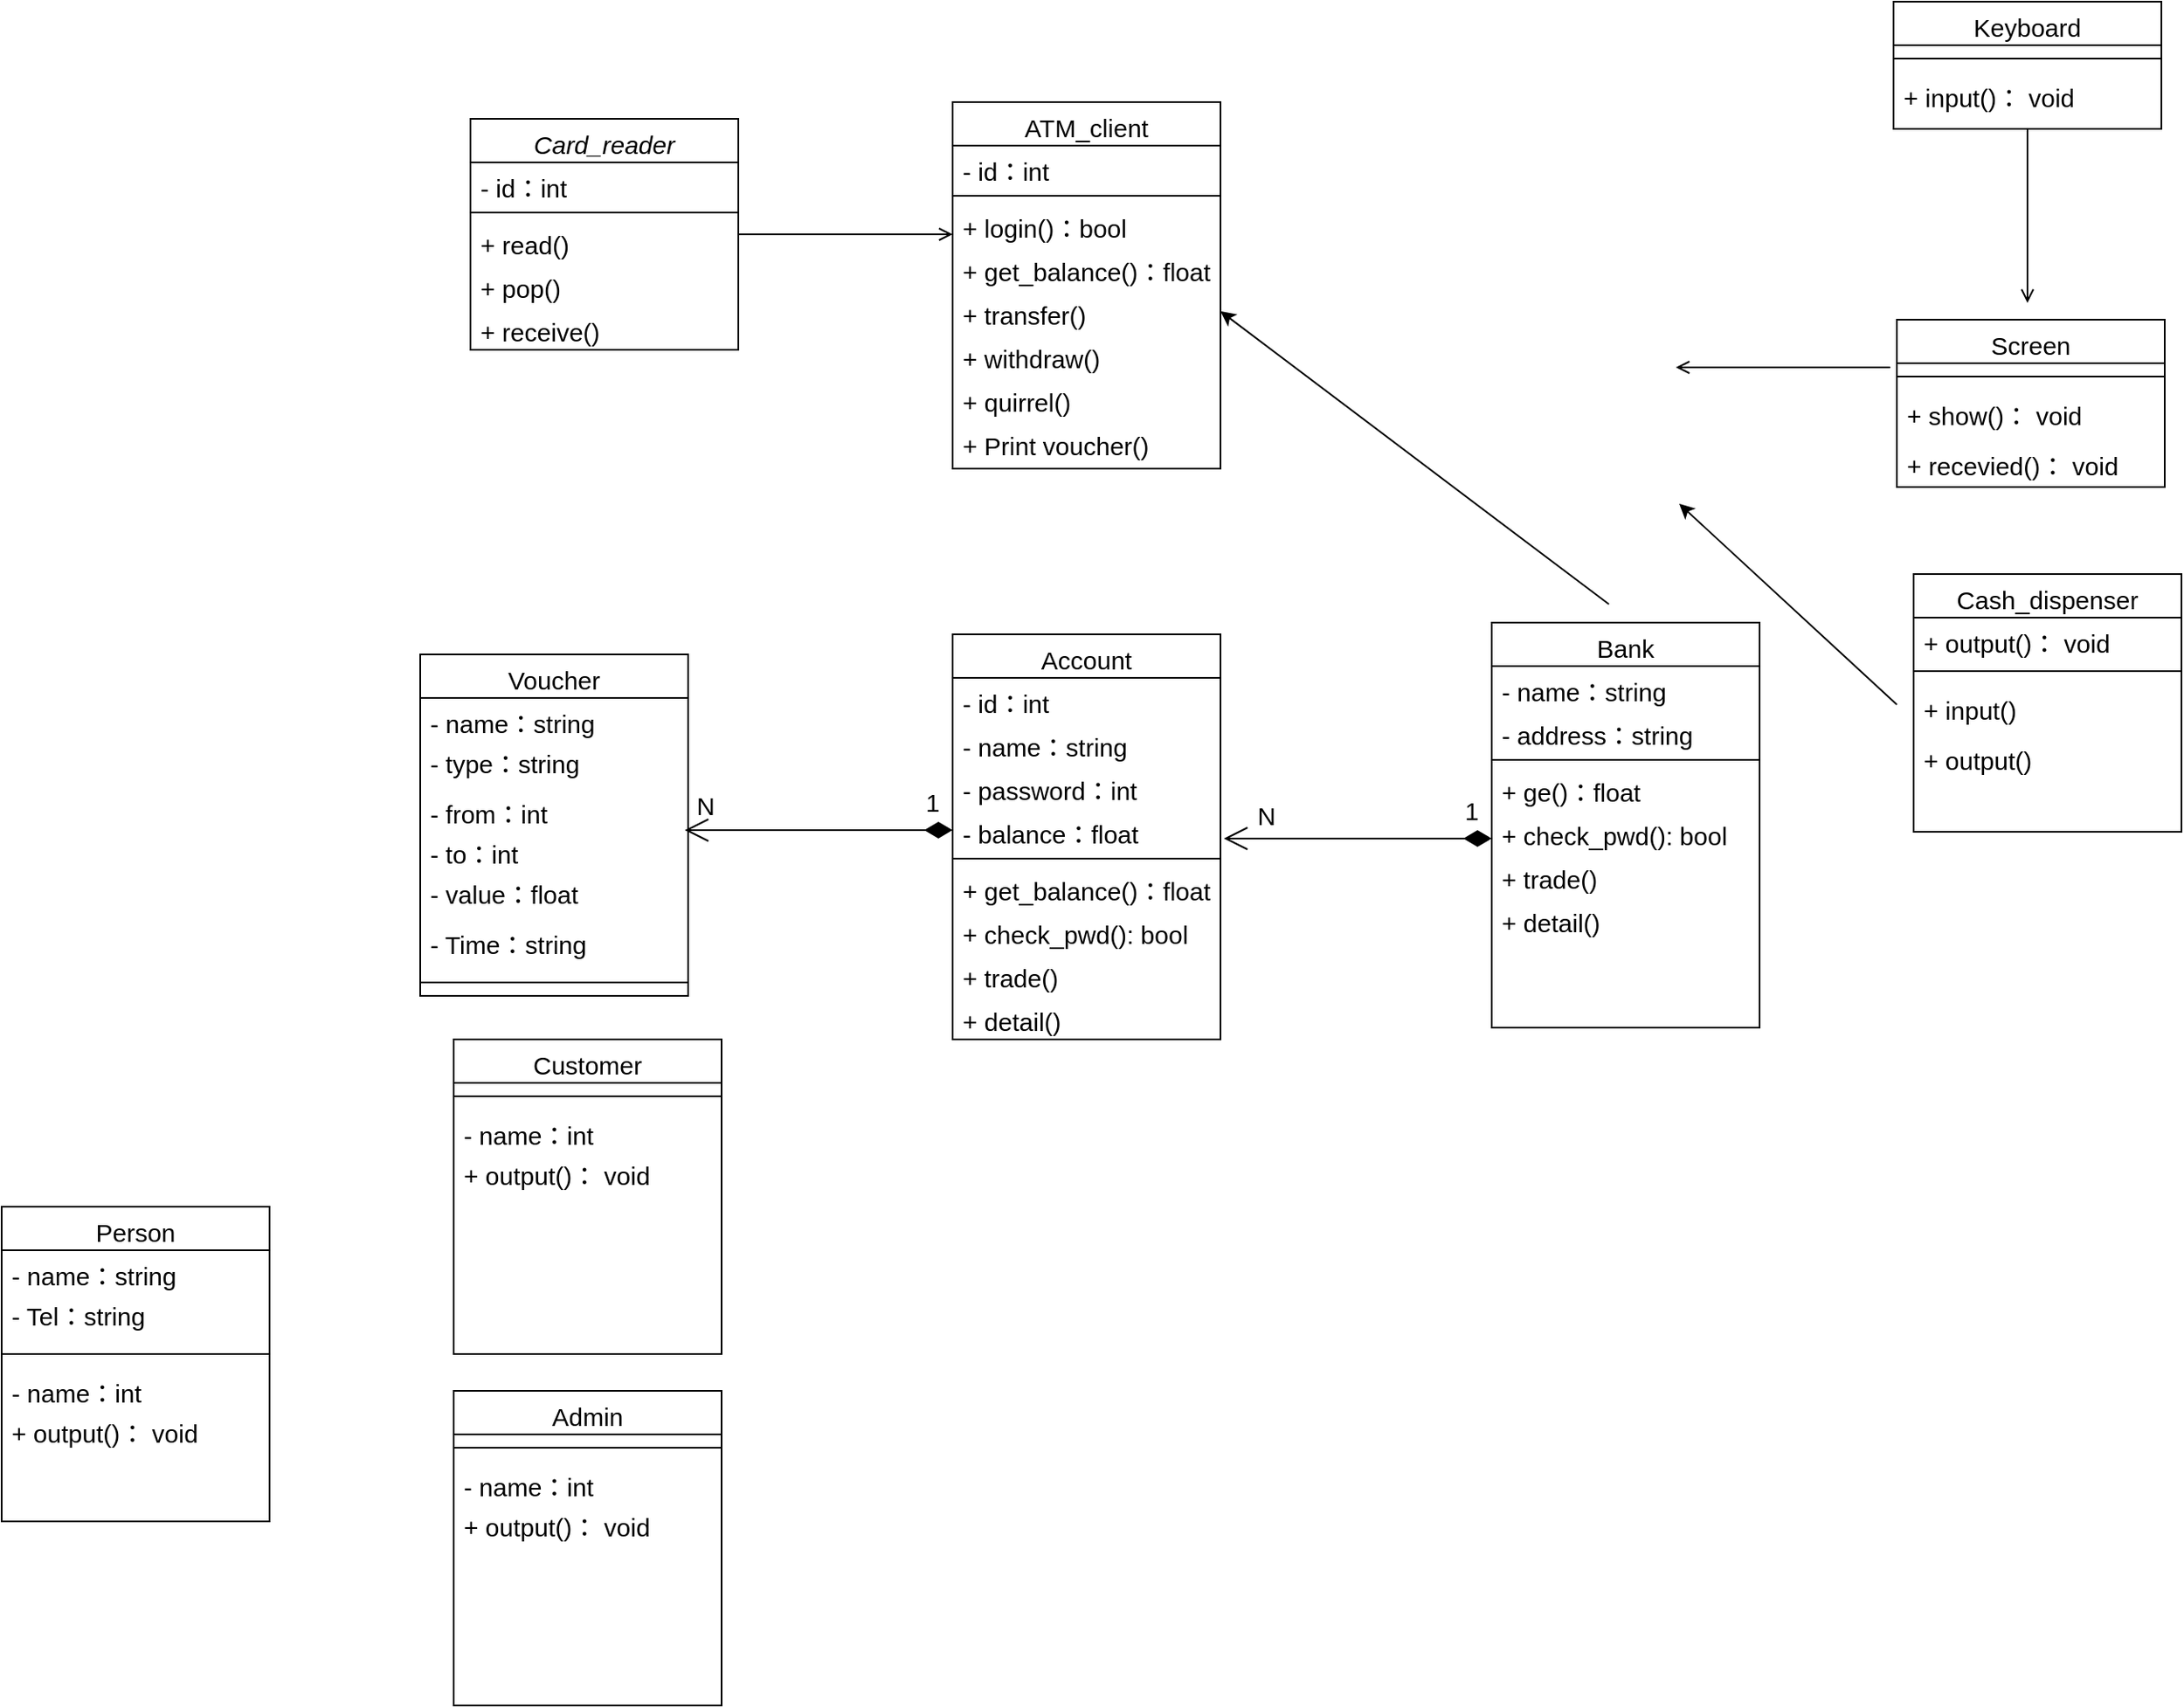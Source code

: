 <mxfile version="16.6.1" type="device"><diagram id="C5RBs43oDa-KdzZeNtuy" name="Page-1"><mxGraphModel dx="1876" dy="579" grid="1" gridSize="10" guides="1" tooltips="1" connect="1" arrows="1" fold="1" page="1" pageScale="1" pageWidth="827" pageHeight="1169" math="0" shadow="0"><root><mxCell id="WIyWlLk6GJQsqaUBKTNV-0"/><mxCell id="WIyWlLk6GJQsqaUBKTNV-1" parent="WIyWlLk6GJQsqaUBKTNV-0"/><mxCell id="zkfFHV4jXpPFQw0GAbJ--0" value="Card_reader" style="swimlane;fontStyle=2;align=center;verticalAlign=top;childLayout=stackLayout;horizontal=1;startSize=26;horizontalStack=0;resizeParent=1;resizeLast=0;collapsible=1;marginBottom=0;rounded=0;shadow=0;strokeWidth=1;fontSize=15;" parent="WIyWlLk6GJQsqaUBKTNV-1" vertex="1"><mxGeometry x="150" y="130" width="160" height="138" as="geometry"><mxRectangle x="220" y="120" width="160" height="26" as="alternateBounds"/></mxGeometry></mxCell><mxCell id="zkfFHV4jXpPFQw0GAbJ--1" value="- id：int" style="text;align=left;verticalAlign=top;spacingLeft=4;spacingRight=4;overflow=hidden;rotatable=0;points=[[0,0.5],[1,0.5]];portConstraint=eastwest;fontStyle=0;fontSize=15;" parent="zkfFHV4jXpPFQw0GAbJ--0" vertex="1"><mxGeometry y="26" width="160" height="26" as="geometry"/></mxCell><mxCell id="zkfFHV4jXpPFQw0GAbJ--4" value="" style="line;html=1;strokeWidth=1;align=left;verticalAlign=middle;spacingTop=-1;spacingLeft=3;spacingRight=3;rotatable=0;labelPosition=right;points=[];portConstraint=eastwest;fontStyle=0;fontSize=15;" parent="zkfFHV4jXpPFQw0GAbJ--0" vertex="1"><mxGeometry y="52" width="160" height="8" as="geometry"/></mxCell><mxCell id="zkfFHV4jXpPFQw0GAbJ--5" value="+ read()" style="text;align=left;verticalAlign=top;spacingLeft=4;spacingRight=4;overflow=hidden;rotatable=0;points=[[0,0.5],[1,0.5]];portConstraint=eastwest;fontStyle=0;fontSize=15;" parent="zkfFHV4jXpPFQw0GAbJ--0" vertex="1"><mxGeometry y="60" width="160" height="26" as="geometry"/></mxCell><mxCell id="6kqfR4-N1FZ2NtCzxqvs-0" value="+ pop()" style="text;align=left;verticalAlign=top;spacingLeft=4;spacingRight=4;overflow=hidden;rotatable=0;points=[[0,0.5],[1,0.5]];portConstraint=eastwest;fontStyle=0;fontSize=15;" vertex="1" parent="zkfFHV4jXpPFQw0GAbJ--0"><mxGeometry y="86" width="160" height="26" as="geometry"/></mxCell><mxCell id="6kqfR4-N1FZ2NtCzxqvs-1" value="+ receive()" style="text;align=left;verticalAlign=top;spacingLeft=4;spacingRight=4;overflow=hidden;rotatable=0;points=[[0,0.5],[1,0.5]];portConstraint=eastwest;fontStyle=0;fontSize=15;" vertex="1" parent="zkfFHV4jXpPFQw0GAbJ--0"><mxGeometry y="112" width="160" height="26" as="geometry"/></mxCell><mxCell id="zkfFHV4jXpPFQw0GAbJ--26" value="" style="endArrow=open;shadow=0;strokeWidth=1;rounded=0;endFill=1;edgeStyle=elbowEdgeStyle;elbow=vertical;fontStyle=0;fontSize=15;" parent="WIyWlLk6GJQsqaUBKTNV-1" source="zkfFHV4jXpPFQw0GAbJ--0" edge="1"><mxGeometry x="0.5" y="41" relative="1" as="geometry"><mxPoint x="310" y="202" as="sourcePoint"/><mxPoint x="438" y="199" as="targetPoint"/><mxPoint x="-40" y="32" as="offset"/></mxGeometry></mxCell><mxCell id="6kqfR4-N1FZ2NtCzxqvs-7" value="" style="endArrow=open;shadow=0;strokeWidth=1;rounded=0;endFill=1;edgeStyle=elbowEdgeStyle;elbow=vertical;fontStyle=0;fontSize=15;" edge="1" parent="WIyWlLk6GJQsqaUBKTNV-1"><mxGeometry x="0.5" y="41" relative="1" as="geometry"><mxPoint x="998" y="278.5" as="sourcePoint"/><mxPoint x="870" y="278.5" as="targetPoint"/><mxPoint x="-40" y="32" as="offset"/></mxGeometry></mxCell><mxCell id="6kqfR4-N1FZ2NtCzxqvs-8" value="Screen" style="swimlane;fontStyle=0;align=center;verticalAlign=top;childLayout=stackLayout;horizontal=1;startSize=26;horizontalStack=0;resizeParent=1;resizeLast=0;collapsible=1;marginBottom=0;rounded=0;shadow=0;strokeWidth=1;fontSize=15;" vertex="1" parent="WIyWlLk6GJQsqaUBKTNV-1"><mxGeometry x="1002" y="250" width="160" height="100" as="geometry"><mxRectangle x="550" y="140" width="160" height="26" as="alternateBounds"/></mxGeometry></mxCell><mxCell id="6kqfR4-N1FZ2NtCzxqvs-12" value="" style="line;html=1;strokeWidth=1;align=left;verticalAlign=middle;spacingTop=-1;spacingLeft=3;spacingRight=3;rotatable=0;labelPosition=right;points=[];portConstraint=eastwest;fontStyle=0;fontSize=15;" vertex="1" parent="6kqfR4-N1FZ2NtCzxqvs-8"><mxGeometry y="26" width="160" height="16" as="geometry"/></mxCell><mxCell id="6kqfR4-N1FZ2NtCzxqvs-25" value="+ show()： void" style="text;align=left;verticalAlign=top;spacingLeft=4;spacingRight=4;overflow=hidden;rotatable=0;points=[[0,0.5],[1,0.5]];portConstraint=eastwest;fontStyle=0;fontSize=15;" vertex="1" parent="6kqfR4-N1FZ2NtCzxqvs-8"><mxGeometry y="42" width="160" height="30" as="geometry"/></mxCell><mxCell id="6kqfR4-N1FZ2NtCzxqvs-26" value="+ recevied()： void" style="text;align=left;verticalAlign=top;spacingLeft=4;spacingRight=4;overflow=hidden;rotatable=0;points=[[0,0.5],[1,0.5]];portConstraint=eastwest;fontStyle=0;fontSize=15;" vertex="1" parent="6kqfR4-N1FZ2NtCzxqvs-8"><mxGeometry y="72" width="160" height="26" as="geometry"/></mxCell><mxCell id="6kqfR4-N1FZ2NtCzxqvs-27" value="Cash_dispenser" style="swimlane;fontStyle=0;align=center;verticalAlign=top;childLayout=stackLayout;horizontal=1;startSize=26;horizontalStack=0;resizeParent=1;resizeLast=0;collapsible=1;marginBottom=0;rounded=0;shadow=0;strokeWidth=1;fontSize=15;" vertex="1" parent="WIyWlLk6GJQsqaUBKTNV-1"><mxGeometry x="1012" y="402" width="160" height="154" as="geometry"><mxRectangle x="550" y="140" width="160" height="26" as="alternateBounds"/></mxGeometry></mxCell><mxCell id="6kqfR4-N1FZ2NtCzxqvs-43" value="+ output()： void" style="text;align=left;verticalAlign=top;spacingLeft=4;spacingRight=4;overflow=hidden;rotatable=0;points=[[0,0.5],[1,0.5]];portConstraint=eastwest;fontStyle=0;fontSize=15;" vertex="1" parent="6kqfR4-N1FZ2NtCzxqvs-27"><mxGeometry y="26" width="160" height="24" as="geometry"/></mxCell><mxCell id="6kqfR4-N1FZ2NtCzxqvs-28" value="" style="line;html=1;strokeWidth=1;align=left;verticalAlign=middle;spacingTop=-1;spacingLeft=3;spacingRight=3;rotatable=0;labelPosition=right;points=[];portConstraint=eastwest;fontStyle=0;fontSize=15;" vertex="1" parent="6kqfR4-N1FZ2NtCzxqvs-27"><mxGeometry y="50" width="160" height="16" as="geometry"/></mxCell><mxCell id="6kqfR4-N1FZ2NtCzxqvs-37" value="+ input()" style="text;align=left;verticalAlign=top;spacingLeft=4;spacingRight=4;overflow=hidden;rotatable=0;points=[[0,0.5],[1,0.5]];portConstraint=eastwest;fontStyle=0;fontSize=15;" vertex="1" parent="6kqfR4-N1FZ2NtCzxqvs-27"><mxGeometry y="66" width="160" height="30" as="geometry"/></mxCell><mxCell id="6kqfR4-N1FZ2NtCzxqvs-38" value="+ output()" style="text;align=left;verticalAlign=top;spacingLeft=4;spacingRight=4;overflow=hidden;rotatable=0;points=[[0,0.5],[1,0.5]];portConstraint=eastwest;fontStyle=0;fontSize=15;" vertex="1" parent="6kqfR4-N1FZ2NtCzxqvs-27"><mxGeometry y="96" width="160" height="24" as="geometry"/></mxCell><mxCell id="6kqfR4-N1FZ2NtCzxqvs-31" value="Keyboard" style="swimlane;fontStyle=0;align=center;verticalAlign=top;childLayout=stackLayout;horizontal=1;startSize=26;horizontalStack=0;resizeParent=1;resizeLast=0;collapsible=1;marginBottom=0;rounded=0;shadow=0;strokeWidth=1;fontSize=15;" vertex="1" parent="WIyWlLk6GJQsqaUBKTNV-1"><mxGeometry x="1000" y="60" width="160" height="76" as="geometry"><mxRectangle x="550" y="140" width="160" height="26" as="alternateBounds"/></mxGeometry></mxCell><mxCell id="6kqfR4-N1FZ2NtCzxqvs-32" value="" style="line;html=1;strokeWidth=1;align=left;verticalAlign=middle;spacingTop=-1;spacingLeft=3;spacingRight=3;rotatable=0;labelPosition=right;points=[];portConstraint=eastwest;fontStyle=0;fontSize=15;" vertex="1" parent="6kqfR4-N1FZ2NtCzxqvs-31"><mxGeometry y="26" width="160" height="16" as="geometry"/></mxCell><mxCell id="6kqfR4-N1FZ2NtCzxqvs-34" value="+ input()： void" style="text;align=left;verticalAlign=top;spacingLeft=4;spacingRight=4;overflow=hidden;rotatable=0;points=[[0,0.5],[1,0.5]];portConstraint=eastwest;fontStyle=0;fontSize=15;" vertex="1" parent="6kqfR4-N1FZ2NtCzxqvs-31"><mxGeometry y="42" width="160" height="26" as="geometry"/></mxCell><mxCell id="6kqfR4-N1FZ2NtCzxqvs-35" value="" style="endArrow=open;shadow=0;strokeWidth=1;rounded=0;endFill=1;edgeStyle=elbowEdgeStyle;elbow=vertical;fontStyle=0;fontSize=15;exitX=0.5;exitY=1;exitDx=0;exitDy=0;" edge="1" parent="WIyWlLk6GJQsqaUBKTNV-1" source="6kqfR4-N1FZ2NtCzxqvs-31"><mxGeometry x="0.5" y="41" relative="1" as="geometry"><mxPoint x="1144" y="190" as="sourcePoint"/><mxPoint x="1080" y="240" as="targetPoint"/><mxPoint x="-40" y="32" as="offset"/></mxGeometry></mxCell><mxCell id="6kqfR4-N1FZ2NtCzxqvs-45" value="Customer" style="swimlane;fontStyle=0;align=center;verticalAlign=top;childLayout=stackLayout;horizontal=1;startSize=26;horizontalStack=0;resizeParent=1;resizeLast=0;collapsible=1;marginBottom=0;rounded=0;shadow=0;strokeWidth=1;fontSize=15;" vertex="1" parent="WIyWlLk6GJQsqaUBKTNV-1"><mxGeometry x="140" y="680" width="160" height="188" as="geometry"><mxRectangle x="550" y="140" width="160" height="26" as="alternateBounds"/></mxGeometry></mxCell><mxCell id="6kqfR4-N1FZ2NtCzxqvs-47" value="" style="line;html=1;strokeWidth=1;align=left;verticalAlign=middle;spacingTop=-1;spacingLeft=3;spacingRight=3;rotatable=0;labelPosition=right;points=[];portConstraint=eastwest;fontStyle=0;fontSize=15;" vertex="1" parent="6kqfR4-N1FZ2NtCzxqvs-45"><mxGeometry y="26" width="160" height="16" as="geometry"/></mxCell><mxCell id="6kqfR4-N1FZ2NtCzxqvs-50" value="- name：int" style="text;align=left;verticalAlign=top;spacingLeft=4;spacingRight=4;overflow=hidden;rotatable=0;points=[[0,0.5],[1,0.5]];portConstraint=eastwest;fontStyle=0;fontSize=15;" vertex="1" parent="6kqfR4-N1FZ2NtCzxqvs-45"><mxGeometry y="42" width="160" height="24" as="geometry"/></mxCell><mxCell id="6kqfR4-N1FZ2NtCzxqvs-49" value="+ output()： void" style="text;align=left;verticalAlign=top;spacingLeft=4;spacingRight=4;overflow=hidden;rotatable=0;points=[[0,0.5],[1,0.5]];portConstraint=eastwest;fontStyle=0;fontSize=15;" vertex="1" parent="6kqfR4-N1FZ2NtCzxqvs-45"><mxGeometry y="66" width="160" height="58" as="geometry"/></mxCell><mxCell id="6kqfR4-N1FZ2NtCzxqvs-52" value="ATM_client" style="swimlane;fontStyle=0;align=center;verticalAlign=top;childLayout=stackLayout;horizontal=1;startSize=26;horizontalStack=0;resizeParent=1;resizeLast=0;collapsible=1;marginBottom=0;rounded=0;shadow=0;strokeWidth=1;fontSize=15;" vertex="1" parent="WIyWlLk6GJQsqaUBKTNV-1"><mxGeometry x="438" y="120" width="160" height="219" as="geometry"><mxRectangle x="550" y="140" width="160" height="26" as="alternateBounds"/></mxGeometry></mxCell><mxCell id="6kqfR4-N1FZ2NtCzxqvs-53" value="- id：int" style="text;align=left;verticalAlign=top;spacingLeft=4;spacingRight=4;overflow=hidden;rotatable=0;points=[[0,0.5],[1,0.5]];portConstraint=eastwest;rounded=0;shadow=0;html=0;fontStyle=0;fontSize=15;" vertex="1" parent="6kqfR4-N1FZ2NtCzxqvs-52"><mxGeometry y="26" width="160" height="26" as="geometry"/></mxCell><mxCell id="6kqfR4-N1FZ2NtCzxqvs-57" value="" style="line;html=1;strokeWidth=1;align=left;verticalAlign=middle;spacingTop=-1;spacingLeft=3;spacingRight=3;rotatable=0;labelPosition=right;points=[];portConstraint=eastwest;fontStyle=0;fontSize=15;" vertex="1" parent="6kqfR4-N1FZ2NtCzxqvs-52"><mxGeometry y="52" width="160" height="8" as="geometry"/></mxCell><mxCell id="6kqfR4-N1FZ2NtCzxqvs-86" value="+ login()：bool" style="text;align=left;verticalAlign=top;spacingLeft=4;spacingRight=4;overflow=hidden;rotatable=0;points=[[0,0.5],[1,0.5]];portConstraint=eastwest;fontStyle=0;fontSize=15;" vertex="1" parent="6kqfR4-N1FZ2NtCzxqvs-52"><mxGeometry y="60" width="160" height="26" as="geometry"/></mxCell><mxCell id="6kqfR4-N1FZ2NtCzxqvs-58" value="+ get_balance()：float" style="text;align=left;verticalAlign=top;spacingLeft=4;spacingRight=4;overflow=hidden;rotatable=0;points=[[0,0.5],[1,0.5]];portConstraint=eastwest;fontStyle=0;fontSize=15;" vertex="1" parent="6kqfR4-N1FZ2NtCzxqvs-52"><mxGeometry y="86" width="160" height="26" as="geometry"/></mxCell><mxCell id="6kqfR4-N1FZ2NtCzxqvs-59" value="+ transfer()" style="text;align=left;verticalAlign=top;spacingLeft=4;spacingRight=4;overflow=hidden;rotatable=0;points=[[0,0.5],[1,0.5]];portConstraint=eastwest;fontStyle=0;fontSize=15;" vertex="1" parent="6kqfR4-N1FZ2NtCzxqvs-52"><mxGeometry y="112" width="160" height="26" as="geometry"/></mxCell><mxCell id="6kqfR4-N1FZ2NtCzxqvs-60" value="+ withdraw()" style="text;align=left;verticalAlign=top;spacingLeft=4;spacingRight=4;overflow=hidden;rotatable=0;points=[[0,0.5],[1,0.5]];portConstraint=eastwest;fontStyle=0;fontSize=15;" vertex="1" parent="6kqfR4-N1FZ2NtCzxqvs-52"><mxGeometry y="138" width="160" height="26" as="geometry"/></mxCell><mxCell id="6kqfR4-N1FZ2NtCzxqvs-61" value="+ quirrel()" style="text;align=left;verticalAlign=top;spacingLeft=4;spacingRight=4;overflow=hidden;rotatable=0;points=[[0,0.5],[1,0.5]];portConstraint=eastwest;fontStyle=0;fontSize=15;" vertex="1" parent="6kqfR4-N1FZ2NtCzxqvs-52"><mxGeometry y="164" width="160" height="26" as="geometry"/></mxCell><mxCell id="6kqfR4-N1FZ2NtCzxqvs-80" value="+ Print voucher()" style="text;align=left;verticalAlign=top;spacingLeft=4;spacingRight=4;overflow=hidden;rotatable=0;points=[[0,0.5],[1,0.5]];portConstraint=eastwest;fontStyle=0;fontSize=15;" vertex="1" parent="6kqfR4-N1FZ2NtCzxqvs-52"><mxGeometry y="190" width="160" height="26" as="geometry"/></mxCell><mxCell id="6kqfR4-N1FZ2NtCzxqvs-62" value="Admin" style="swimlane;fontStyle=0;align=center;verticalAlign=top;childLayout=stackLayout;horizontal=1;startSize=26;horizontalStack=0;resizeParent=1;resizeLast=0;collapsible=1;marginBottom=0;rounded=0;shadow=0;strokeWidth=1;fontSize=15;" vertex="1" parent="WIyWlLk6GJQsqaUBKTNV-1"><mxGeometry x="140" y="890" width="160" height="188" as="geometry"><mxRectangle x="550" y="140" width="160" height="26" as="alternateBounds"/></mxGeometry></mxCell><mxCell id="6kqfR4-N1FZ2NtCzxqvs-65" value="" style="line;html=1;strokeWidth=1;align=left;verticalAlign=middle;spacingTop=-1;spacingLeft=3;spacingRight=3;rotatable=0;labelPosition=right;points=[];portConstraint=eastwest;fontStyle=0;fontSize=15;" vertex="1" parent="6kqfR4-N1FZ2NtCzxqvs-62"><mxGeometry y="26" width="160" height="16" as="geometry"/></mxCell><mxCell id="6kqfR4-N1FZ2NtCzxqvs-66" value="- name：int" style="text;align=left;verticalAlign=top;spacingLeft=4;spacingRight=4;overflow=hidden;rotatable=0;points=[[0,0.5],[1,0.5]];portConstraint=eastwest;fontStyle=0;fontSize=15;" vertex="1" parent="6kqfR4-N1FZ2NtCzxqvs-62"><mxGeometry y="42" width="160" height="24" as="geometry"/></mxCell><mxCell id="6kqfR4-N1FZ2NtCzxqvs-67" value="+ output()： void" style="text;align=left;verticalAlign=top;spacingLeft=4;spacingRight=4;overflow=hidden;rotatable=0;points=[[0,0.5],[1,0.5]];portConstraint=eastwest;fontStyle=0;fontSize=15;" vertex="1" parent="6kqfR4-N1FZ2NtCzxqvs-62"><mxGeometry y="66" width="160" height="58" as="geometry"/></mxCell><mxCell id="6kqfR4-N1FZ2NtCzxqvs-68" value="Person" style="swimlane;fontStyle=0;align=center;verticalAlign=top;childLayout=stackLayout;horizontal=1;startSize=26;horizontalStack=0;resizeParent=1;resizeLast=0;collapsible=1;marginBottom=0;rounded=0;shadow=0;strokeWidth=1;fontSize=15;" vertex="1" parent="WIyWlLk6GJQsqaUBKTNV-1"><mxGeometry x="-130" y="780" width="160" height="188" as="geometry"><mxRectangle x="550" y="140" width="160" height="26" as="alternateBounds"/></mxGeometry></mxCell><mxCell id="6kqfR4-N1FZ2NtCzxqvs-69" value="- name：string" style="text;align=left;verticalAlign=top;spacingLeft=4;spacingRight=4;overflow=hidden;rotatable=0;points=[[0,0.5],[1,0.5]];portConstraint=eastwest;fontStyle=0;fontSize=15;" vertex="1" parent="6kqfR4-N1FZ2NtCzxqvs-68"><mxGeometry y="26" width="160" height="24" as="geometry"/></mxCell><mxCell id="6kqfR4-N1FZ2NtCzxqvs-70" value="- Tel：string" style="text;align=left;verticalAlign=top;spacingLeft=4;spacingRight=4;overflow=hidden;rotatable=0;points=[[0,0.5],[1,0.5]];portConstraint=eastwest;fontStyle=0;fontSize=15;" vertex="1" parent="6kqfR4-N1FZ2NtCzxqvs-68"><mxGeometry y="50" width="160" height="30" as="geometry"/></mxCell><mxCell id="6kqfR4-N1FZ2NtCzxqvs-71" value="" style="line;html=1;strokeWidth=1;align=left;verticalAlign=middle;spacingTop=-1;spacingLeft=3;spacingRight=3;rotatable=0;labelPosition=right;points=[];portConstraint=eastwest;fontStyle=0;fontSize=15;" vertex="1" parent="6kqfR4-N1FZ2NtCzxqvs-68"><mxGeometry y="80" width="160" height="16" as="geometry"/></mxCell><mxCell id="6kqfR4-N1FZ2NtCzxqvs-72" value="- name：int" style="text;align=left;verticalAlign=top;spacingLeft=4;spacingRight=4;overflow=hidden;rotatable=0;points=[[0,0.5],[1,0.5]];portConstraint=eastwest;fontStyle=0;fontSize=15;" vertex="1" parent="6kqfR4-N1FZ2NtCzxqvs-68"><mxGeometry y="96" width="160" height="24" as="geometry"/></mxCell><mxCell id="6kqfR4-N1FZ2NtCzxqvs-73" value="+ output()： void" style="text;align=left;verticalAlign=top;spacingLeft=4;spacingRight=4;overflow=hidden;rotatable=0;points=[[0,0.5],[1,0.5]];portConstraint=eastwest;fontStyle=0;fontSize=15;" vertex="1" parent="6kqfR4-N1FZ2NtCzxqvs-68"><mxGeometry y="120" width="160" height="58" as="geometry"/></mxCell><mxCell id="6kqfR4-N1FZ2NtCzxqvs-74" value="Voucher" style="swimlane;fontStyle=0;align=center;verticalAlign=top;childLayout=stackLayout;horizontal=1;startSize=26;horizontalStack=0;resizeParent=1;resizeLast=0;collapsible=1;marginBottom=0;rounded=0;shadow=0;strokeWidth=1;fontSize=15;" vertex="1" parent="WIyWlLk6GJQsqaUBKTNV-1"><mxGeometry x="120" y="450" width="160" height="204" as="geometry"><mxRectangle x="550" y="140" width="160" height="26" as="alternateBounds"/></mxGeometry></mxCell><mxCell id="6kqfR4-N1FZ2NtCzxqvs-75" value="- name：string" style="text;align=left;verticalAlign=top;spacingLeft=4;spacingRight=4;overflow=hidden;rotatable=0;points=[[0,0.5],[1,0.5]];portConstraint=eastwest;fontStyle=0;fontSize=15;" vertex="1" parent="6kqfR4-N1FZ2NtCzxqvs-74"><mxGeometry y="26" width="160" height="24" as="geometry"/></mxCell><mxCell id="6kqfR4-N1FZ2NtCzxqvs-84" value="- type：string" style="text;align=left;verticalAlign=top;spacingLeft=4;spacingRight=4;overflow=hidden;rotatable=0;points=[[0,0.5],[1,0.5]];portConstraint=eastwest;fontStyle=0;fontSize=15;" vertex="1" parent="6kqfR4-N1FZ2NtCzxqvs-74"><mxGeometry y="50" width="160" height="30" as="geometry"/></mxCell><mxCell id="6kqfR4-N1FZ2NtCzxqvs-82" value="- from：int" style="text;align=left;verticalAlign=top;spacingLeft=4;spacingRight=4;overflow=hidden;rotatable=0;points=[[0,0.5],[1,0.5]];portConstraint=eastwest;fontStyle=0;fontSize=15;" vertex="1" parent="6kqfR4-N1FZ2NtCzxqvs-74"><mxGeometry y="80" width="160" height="24" as="geometry"/></mxCell><mxCell id="6kqfR4-N1FZ2NtCzxqvs-83" value="- to：int" style="text;align=left;verticalAlign=top;spacingLeft=4;spacingRight=4;overflow=hidden;rotatable=0;points=[[0,0.5],[1,0.5]];portConstraint=eastwest;fontStyle=0;fontSize=15;" vertex="1" parent="6kqfR4-N1FZ2NtCzxqvs-74"><mxGeometry y="104" width="160" height="24" as="geometry"/></mxCell><mxCell id="6kqfR4-N1FZ2NtCzxqvs-85" value="- value：float" style="text;align=left;verticalAlign=top;spacingLeft=4;spacingRight=4;overflow=hidden;rotatable=0;points=[[0,0.5],[1,0.5]];portConstraint=eastwest;fontStyle=0;fontSize=15;" vertex="1" parent="6kqfR4-N1FZ2NtCzxqvs-74"><mxGeometry y="128" width="160" height="30" as="geometry"/></mxCell><mxCell id="6kqfR4-N1FZ2NtCzxqvs-76" value="- Time：string" style="text;align=left;verticalAlign=top;spacingLeft=4;spacingRight=4;overflow=hidden;rotatable=0;points=[[0,0.5],[1,0.5]];portConstraint=eastwest;fontStyle=0;fontSize=15;" vertex="1" parent="6kqfR4-N1FZ2NtCzxqvs-74"><mxGeometry y="158" width="160" height="30" as="geometry"/></mxCell><mxCell id="6kqfR4-N1FZ2NtCzxqvs-77" value="" style="line;html=1;strokeWidth=1;align=left;verticalAlign=middle;spacingTop=-1;spacingLeft=3;spacingRight=3;rotatable=0;labelPosition=right;points=[];portConstraint=eastwest;fontStyle=0;fontSize=15;" vertex="1" parent="6kqfR4-N1FZ2NtCzxqvs-74"><mxGeometry y="188" width="160" height="16" as="geometry"/></mxCell><mxCell id="6kqfR4-N1FZ2NtCzxqvs-100" value="Account" style="swimlane;fontStyle=0;align=center;verticalAlign=top;childLayout=stackLayout;horizontal=1;startSize=26;horizontalStack=0;resizeParent=1;resizeLast=0;collapsible=1;marginBottom=0;rounded=0;shadow=0;strokeWidth=1;fontSize=15;" vertex="1" parent="WIyWlLk6GJQsqaUBKTNV-1"><mxGeometry x="438" y="438" width="160" height="242" as="geometry"><mxRectangle x="550" y="140" width="160" height="26" as="alternateBounds"/></mxGeometry></mxCell><mxCell id="6kqfR4-N1FZ2NtCzxqvs-101" value="- id：int" style="text;align=left;verticalAlign=top;spacingLeft=4;spacingRight=4;overflow=hidden;rotatable=0;points=[[0,0.5],[1,0.5]];portConstraint=eastwest;rounded=0;shadow=0;html=0;fontStyle=0;fontSize=15;" vertex="1" parent="6kqfR4-N1FZ2NtCzxqvs-100"><mxGeometry y="26" width="160" height="26" as="geometry"/></mxCell><mxCell id="6kqfR4-N1FZ2NtCzxqvs-102" value="- name：string" style="text;align=left;verticalAlign=top;spacingLeft=4;spacingRight=4;overflow=hidden;rotatable=0;points=[[0,0.5],[1,0.5]];portConstraint=eastwest;rounded=0;shadow=0;html=0;fontStyle=0;fontSize=15;" vertex="1" parent="6kqfR4-N1FZ2NtCzxqvs-100"><mxGeometry y="52" width="160" height="26" as="geometry"/></mxCell><mxCell id="6kqfR4-N1FZ2NtCzxqvs-103" value="- password：int" style="text;align=left;verticalAlign=top;spacingLeft=4;spacingRight=4;overflow=hidden;rotatable=0;points=[[0,0.5],[1,0.5]];portConstraint=eastwest;rounded=0;shadow=0;html=0;fontStyle=0;fontSize=15;" vertex="1" parent="6kqfR4-N1FZ2NtCzxqvs-100"><mxGeometry y="78" width="160" height="26" as="geometry"/></mxCell><mxCell id="6kqfR4-N1FZ2NtCzxqvs-104" value="- balance：float" style="text;align=left;verticalAlign=top;spacingLeft=4;spacingRight=4;overflow=hidden;rotatable=0;points=[[0,0.5],[1,0.5]];portConstraint=eastwest;rounded=0;shadow=0;html=0;fontStyle=0;fontSize=15;" vertex="1" parent="6kqfR4-N1FZ2NtCzxqvs-100"><mxGeometry y="104" width="160" height="26" as="geometry"/></mxCell><mxCell id="6kqfR4-N1FZ2NtCzxqvs-105" value="" style="line;html=1;strokeWidth=1;align=left;verticalAlign=middle;spacingTop=-1;spacingLeft=3;spacingRight=3;rotatable=0;labelPosition=right;points=[];portConstraint=eastwest;fontStyle=0;fontSize=15;" vertex="1" parent="6kqfR4-N1FZ2NtCzxqvs-100"><mxGeometry y="130" width="160" height="8" as="geometry"/></mxCell><mxCell id="6kqfR4-N1FZ2NtCzxqvs-106" value="+ get_balance()：float" style="text;align=left;verticalAlign=top;spacingLeft=4;spacingRight=4;overflow=hidden;rotatable=0;points=[[0,0.5],[1,0.5]];portConstraint=eastwest;fontStyle=0;fontSize=15;" vertex="1" parent="6kqfR4-N1FZ2NtCzxqvs-100"><mxGeometry y="138" width="160" height="26" as="geometry"/></mxCell><mxCell id="6kqfR4-N1FZ2NtCzxqvs-107" value="+ check_pwd(): bool" style="text;align=left;verticalAlign=top;spacingLeft=4;spacingRight=4;overflow=hidden;rotatable=0;points=[[0,0.5],[1,0.5]];portConstraint=eastwest;fontStyle=0;fontSize=15;" vertex="1" parent="6kqfR4-N1FZ2NtCzxqvs-100"><mxGeometry y="164" width="160" height="26" as="geometry"/></mxCell><mxCell id="6kqfR4-N1FZ2NtCzxqvs-108" value="+ trade()" style="text;align=left;verticalAlign=top;spacingLeft=4;spacingRight=4;overflow=hidden;rotatable=0;points=[[0,0.5],[1,0.5]];portConstraint=eastwest;fontStyle=0;fontSize=15;" vertex="1" parent="6kqfR4-N1FZ2NtCzxqvs-100"><mxGeometry y="190" width="160" height="26" as="geometry"/></mxCell><mxCell id="6kqfR4-N1FZ2NtCzxqvs-109" value="+ detail()" style="text;align=left;verticalAlign=top;spacingLeft=4;spacingRight=4;overflow=hidden;rotatable=0;points=[[0,0.5],[1,0.5]];portConstraint=eastwest;fontStyle=0;fontSize=15;" vertex="1" parent="6kqfR4-N1FZ2NtCzxqvs-100"><mxGeometry y="216" width="160" height="26" as="geometry"/></mxCell><mxCell id="6kqfR4-N1FZ2NtCzxqvs-110" value="" style="endArrow=classic;html=1;rounded=0;fontSize=15;" edge="1" parent="WIyWlLk6GJQsqaUBKTNV-1"><mxGeometry width="50" height="50" relative="1" as="geometry"><mxPoint x="1002" y="480" as="sourcePoint"/><mxPoint x="872" y="360" as="targetPoint"/></mxGeometry></mxCell><mxCell id="6kqfR4-N1FZ2NtCzxqvs-111" value="" style="endArrow=classic;html=1;rounded=0;fontSize=15;entryX=1;entryY=0.5;entryDx=0;entryDy=0;" edge="1" parent="WIyWlLk6GJQsqaUBKTNV-1" target="6kqfR4-N1FZ2NtCzxqvs-59"><mxGeometry width="50" height="50" relative="1" as="geometry"><mxPoint x="830" y="420" as="sourcePoint"/><mxPoint x="517.5" y="339" as="targetPoint"/></mxGeometry></mxCell><mxCell id="6kqfR4-N1FZ2NtCzxqvs-114" value="1" style="endArrow=open;html=1;endSize=12;startArrow=diamondThin;startSize=14;startFill=1;edgeStyle=orthogonalEdgeStyle;align=left;verticalAlign=bottom;rounded=0;fontSize=15;" edge="1" parent="WIyWlLk6GJQsqaUBKTNV-1"><mxGeometry x="-0.775" y="-5" relative="1" as="geometry"><mxPoint x="438" y="555" as="sourcePoint"/><mxPoint x="278" y="555" as="targetPoint"/><mxPoint as="offset"/></mxGeometry></mxCell><mxCell id="6kqfR4-N1FZ2NtCzxqvs-115" value="N" style="text;html=1;align=center;verticalAlign=middle;resizable=0;points=[];autosize=1;strokeColor=none;fillColor=none;fontSize=15;" vertex="1" parent="WIyWlLk6GJQsqaUBKTNV-1"><mxGeometry x="275" y="530" width="30" height="20" as="geometry"/></mxCell><mxCell id="6kqfR4-N1FZ2NtCzxqvs-116" value="Bank" style="swimlane;fontStyle=0;align=center;verticalAlign=top;childLayout=stackLayout;horizontal=1;startSize=26;horizontalStack=0;resizeParent=1;resizeLast=0;collapsible=1;marginBottom=0;rounded=0;shadow=0;strokeWidth=1;fontSize=15;" vertex="1" parent="WIyWlLk6GJQsqaUBKTNV-1"><mxGeometry x="760" y="431" width="160" height="242" as="geometry"><mxRectangle x="550" y="140" width="160" height="26" as="alternateBounds"/></mxGeometry></mxCell><mxCell id="6kqfR4-N1FZ2NtCzxqvs-117" value="- name：string" style="text;align=left;verticalAlign=top;spacingLeft=4;spacingRight=4;overflow=hidden;rotatable=0;points=[[0,0.5],[1,0.5]];portConstraint=eastwest;rounded=0;shadow=0;html=0;fontStyle=0;fontSize=15;" vertex="1" parent="6kqfR4-N1FZ2NtCzxqvs-116"><mxGeometry y="26" width="160" height="26" as="geometry"/></mxCell><mxCell id="6kqfR4-N1FZ2NtCzxqvs-118" value="- address：string" style="text;align=left;verticalAlign=top;spacingLeft=4;spacingRight=4;overflow=hidden;rotatable=0;points=[[0,0.5],[1,0.5]];portConstraint=eastwest;rounded=0;shadow=0;html=0;fontStyle=0;fontSize=15;" vertex="1" parent="6kqfR4-N1FZ2NtCzxqvs-116"><mxGeometry y="52" width="160" height="26" as="geometry"/></mxCell><mxCell id="6kqfR4-N1FZ2NtCzxqvs-121" value="" style="line;html=1;strokeWidth=1;align=left;verticalAlign=middle;spacingTop=-1;spacingLeft=3;spacingRight=3;rotatable=0;labelPosition=right;points=[];portConstraint=eastwest;fontStyle=0;fontSize=15;" vertex="1" parent="6kqfR4-N1FZ2NtCzxqvs-116"><mxGeometry y="78" width="160" height="8" as="geometry"/></mxCell><mxCell id="6kqfR4-N1FZ2NtCzxqvs-122" value="+ ge()：float" style="text;align=left;verticalAlign=top;spacingLeft=4;spacingRight=4;overflow=hidden;rotatable=0;points=[[0,0.5],[1,0.5]];portConstraint=eastwest;fontStyle=0;fontSize=15;" vertex="1" parent="6kqfR4-N1FZ2NtCzxqvs-116"><mxGeometry y="86" width="160" height="26" as="geometry"/></mxCell><mxCell id="6kqfR4-N1FZ2NtCzxqvs-123" value="+ check_pwd(): bool" style="text;align=left;verticalAlign=top;spacingLeft=4;spacingRight=4;overflow=hidden;rotatable=0;points=[[0,0.5],[1,0.5]];portConstraint=eastwest;fontStyle=0;fontSize=15;" vertex="1" parent="6kqfR4-N1FZ2NtCzxqvs-116"><mxGeometry y="112" width="160" height="26" as="geometry"/></mxCell><mxCell id="6kqfR4-N1FZ2NtCzxqvs-124" value="+ trade()" style="text;align=left;verticalAlign=top;spacingLeft=4;spacingRight=4;overflow=hidden;rotatable=0;points=[[0,0.5],[1,0.5]];portConstraint=eastwest;fontStyle=0;fontSize=15;" vertex="1" parent="6kqfR4-N1FZ2NtCzxqvs-116"><mxGeometry y="138" width="160" height="26" as="geometry"/></mxCell><mxCell id="6kqfR4-N1FZ2NtCzxqvs-125" value="+ detail()" style="text;align=left;verticalAlign=top;spacingLeft=4;spacingRight=4;overflow=hidden;rotatable=0;points=[[0,0.5],[1,0.5]];portConstraint=eastwest;fontStyle=0;fontSize=15;" vertex="1" parent="6kqfR4-N1FZ2NtCzxqvs-116"><mxGeometry y="164" width="160" height="26" as="geometry"/></mxCell><mxCell id="6kqfR4-N1FZ2NtCzxqvs-126" value="1" style="endArrow=open;html=1;endSize=12;startArrow=diamondThin;startSize=14;startFill=1;edgeStyle=orthogonalEdgeStyle;align=left;verticalAlign=bottom;rounded=0;fontSize=15;" edge="1" parent="WIyWlLk6GJQsqaUBKTNV-1"><mxGeometry x="-0.775" y="-5" relative="1" as="geometry"><mxPoint x="760" y="560" as="sourcePoint"/><mxPoint x="600" y="560" as="targetPoint"/><mxPoint as="offset"/></mxGeometry></mxCell><mxCell id="6kqfR4-N1FZ2NtCzxqvs-127" value="N" style="text;html=1;align=center;verticalAlign=middle;resizable=0;points=[];autosize=1;strokeColor=none;fillColor=none;fontSize=15;" vertex="1" parent="WIyWlLk6GJQsqaUBKTNV-1"><mxGeometry x="610" y="536" width="30" height="20" as="geometry"/></mxCell></root></mxGraphModel></diagram></mxfile>